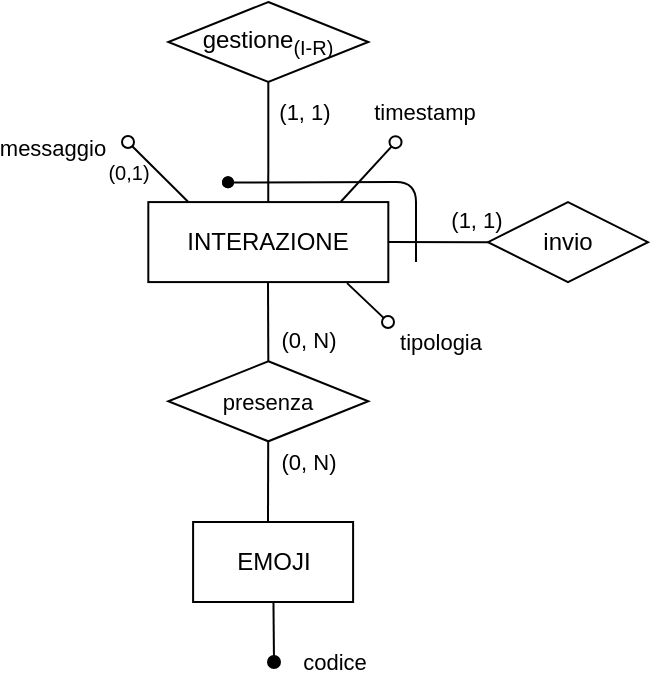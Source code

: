 <mxfile scale="1" border="10">
    <diagram id="-rriOPSDnHkLpZKLwRpb" name="Page-1">
        <mxGraphModel dx="3095" dy="1477" grid="1" gridSize="10" guides="1" tooltips="1" connect="1" arrows="1" fold="1" page="1" pageScale="1" pageWidth="850" pageHeight="1100" background="#FFFFFF" math="0" shadow="0">
            <root>
                <mxCell id="0"/>
                <mxCell id="1" parent="0"/>
                <mxCell id="408" value="INTERAZIONE" style="rounded=0;whiteSpace=wrap;html=1;" parent="1" vertex="1">
                    <mxGeometry x="-2379.84" y="-919.96" width="120" height="40" as="geometry"/>
                </mxCell>
                <mxCell id="415" value="codice" style="edgeStyle=none;jumpStyle=arc;html=1;startArrow=none;startFill=0;endArrow=oval;endFill=1;" parent="1" source="416" edge="1">
                    <mxGeometry x="1" y="30" relative="1" as="geometry">
                        <mxPoint x="-2317" y="-690" as="targetPoint"/>
                        <mxPoint x="-2279.84" y="-619.74" as="sourcePoint"/>
                        <mxPoint as="offset"/>
                    </mxGeometry>
                </mxCell>
                <mxCell id="416" value="EMOJI" style="whiteSpace=wrap;html=1;rounded=0;" parent="1" vertex="1">
                    <mxGeometry x="-2357.45" y="-760" width="80" height="40" as="geometry"/>
                </mxCell>
                <mxCell id="418" value="&lt;span style=&quot;color: rgb(0, 0, 0); font-family: Helvetica; font-size: 11px; font-style: normal; font-variant-ligatures: normal; font-variant-caps: normal; font-weight: 400; letter-spacing: normal; orphans: 2; text-align: center; text-indent: 0px; text-transform: none; widows: 2; word-spacing: 0px; -webkit-text-stroke-width: 0px; background-color: rgb(255, 255, 255); text-decoration-thickness: initial; text-decoration-style: initial; text-decoration-color: initial; float: none; display: inline !important;&quot;&gt;(1, 1)&lt;/span&gt;" style="edgeLabel;html=1;align=center;verticalAlign=middle;resizable=0;points=[];fontSize=11;fontFamily=Helvetica;fontColor=default;" parent="1" connectable="0" vertex="1">
                    <mxGeometry x="-2210.001" y="-910.386" as="geometry">
                        <mxPoint x="-6" y="-1" as="offset"/>
                    </mxGeometry>
                </mxCell>
                <mxCell id="419" style="edgeStyle=none;html=1;exitX=0;exitY=0.5;exitDx=0;exitDy=0;endArrow=none;endFill=0;" parent="1" source="420" target="408" edge="1">
                    <mxGeometry relative="1" as="geometry"/>
                </mxCell>
                <mxCell id="420" value="invio" style="rhombus;whiteSpace=wrap;html=1;" parent="1" vertex="1">
                    <mxGeometry x="-2210" y="-919.92" width="80" height="40" as="geometry"/>
                </mxCell>
                <mxCell id="423" value="(0, N)" style="edgeStyle=none;jumpStyle=arc;html=1;startArrow=none;startFill=0;endArrow=none;endFill=0;" parent="1" source="426" edge="1">
                    <mxGeometry x="-0.489" y="20" relative="1" as="geometry">
                        <mxPoint as="offset"/>
                        <mxPoint x="-2320" y="-760" as="targetPoint"/>
                        <Array as="points"/>
                    </mxGeometry>
                </mxCell>
                <mxCell id="424" style="edgeStyle=none;html=1;exitX=0.5;exitY=0;exitDx=0;exitDy=0;endArrow=none;endFill=0;" parent="1" source="426" edge="1">
                    <mxGeometry relative="1" as="geometry">
                        <mxPoint x="-2320" y="-880" as="targetPoint"/>
                    </mxGeometry>
                </mxCell>
                <mxCell id="425" value="(0, N)" style="edgeLabel;html=1;align=center;verticalAlign=middle;resizable=0;points=[];" parent="424" vertex="1" connectable="0">
                    <mxGeometry x="-0.371" y="3" relative="1" as="geometry">
                        <mxPoint x="23" y="2" as="offset"/>
                    </mxGeometry>
                </mxCell>
                <mxCell id="426" value="&lt;font style=&quot;font-size: 11px;&quot;&gt;presenza&lt;/font&gt;" style="rhombus;whiteSpace=wrap;html=1;rounded=0;" parent="1" vertex="1">
                    <mxGeometry x="-2369.84" y="-840.35" width="100" height="40" as="geometry"/>
                </mxCell>
                <mxCell id="430" value="" style="endArrow=oval;html=1;fillStyle=auto;strokeWidth=1;startSize=6;endSize=6;fillColor=#000000;startArrow=none;startFill=0;endFill=0;" parent="1" edge="1">
                    <mxGeometry width="50" height="50" relative="1" as="geometry">
                        <mxPoint x="-2359.842" y="-919.96" as="sourcePoint"/>
                        <mxPoint x="-2390" y="-950" as="targetPoint"/>
                    </mxGeometry>
                </mxCell>
                <mxCell id="431" value="messaggio" style="edgeLabel;html=1;align=center;verticalAlign=middle;resizable=0;points=[];" parent="430" connectable="0" vertex="1">
                    <mxGeometry x="0.479" y="1" relative="1" as="geometry">
                        <mxPoint x="-45" y="-6" as="offset"/>
                    </mxGeometry>
                </mxCell>
                <mxCell id="432" value="" style="endArrow=none;html=1;strokeColor=#000000;strokeWidth=1;fontColor=#FF0000;" parent="1" edge="1">
                    <mxGeometry width="50" height="50" relative="1" as="geometry">
                        <mxPoint x="-2340.14" y="-929.69" as="sourcePoint"/>
                        <mxPoint x="-2246" y="-890" as="targetPoint"/>
                        <Array as="points">
                            <mxPoint x="-2246" y="-930"/>
                        </Array>
                    </mxGeometry>
                </mxCell>
                <mxCell id="433" value="" style="shape=waypoint;fillStyle=solid;size=6;pointerEvents=1;points=[];fillColor=none;resizable=0;rotatable=0;perimeter=centerPerimeter;snapToPoint=1;strokeColor=#000000;fontColor=#FF0000;" parent="1" vertex="1">
                    <mxGeometry x="-2350" y="-939.92" width="20" height="20" as="geometry"/>
                </mxCell>
                <mxCell id="436" style="edgeStyle=none;html=1;exitX=0.5;exitY=1;exitDx=0;exitDy=0;endArrow=none;endFill=0;" parent="1" source="437" edge="1">
                    <mxGeometry relative="1" as="geometry">
                        <mxPoint x="-2319.863" y="-919.96" as="targetPoint"/>
                        <Array as="points"/>
                    </mxGeometry>
                </mxCell>
                <mxCell id="437" value="gestione&lt;sub&gt;(I-R)&lt;/sub&gt;" style="rhombus;whiteSpace=wrap;html=1;" parent="1" vertex="1">
                    <mxGeometry x="-2369.84" y="-1020" width="100" height="40" as="geometry"/>
                </mxCell>
                <mxCell id="439" value="" style="shape=waypoint;fillStyle=solid;size=6;pointerEvents=1;points=[];fillColor=none;resizable=0;rotatable=0;perimeter=centerPerimeter;snapToPoint=1;strokeColor=#000000;fontColor=#FF0000;" parent="1" vertex="1">
                    <mxGeometry x="-2350" y="-939.92" width="20" height="20" as="geometry"/>
                </mxCell>
                <mxCell id="440" value="&lt;span style=&quot;font-size: 11px; background-color: rgb(255, 255, 255);&quot;&gt;(1, 1)&lt;/span&gt;" style="text;html=1;align=center;verticalAlign=middle;resizable=0;points=[];autosize=1;strokeColor=none;fillColor=none;" parent="1" vertex="1">
                    <mxGeometry x="-2327.45" y="-980" width="50" height="30" as="geometry"/>
                </mxCell>
                <mxCell id="443" value="" style="endArrow=oval;html=1;fillStyle=auto;strokeWidth=1;startSize=6;endSize=6;fillColor=#000000;startArrow=none;startFill=0;endFill=0;strokeColor=#000000;exitX=0.828;exitY=1.013;exitDx=0;exitDy=0;exitPerimeter=0;" parent="1" source="408" edge="1">
                    <mxGeometry width="50" height="50" relative="1" as="geometry">
                        <mxPoint x="-2228.21" y="-829.26" as="sourcePoint"/>
                        <mxPoint x="-2260" y="-860" as="targetPoint"/>
                    </mxGeometry>
                </mxCell>
                <mxCell id="444" value="tipologia" style="edgeLabel;html=1;align=center;verticalAlign=middle;resizable=0;points=[];" parent="443" vertex="1" connectable="0">
                    <mxGeometry x="0.479" y="1" relative="1" as="geometry">
                        <mxPoint x="30" y="15" as="offset"/>
                    </mxGeometry>
                </mxCell>
                <mxCell id="445" value="&lt;font style=&quot;font-size: 10px;&quot;&gt;(0,1)&lt;/font&gt;" style="text;html=1;align=center;verticalAlign=middle;resizable=0;points=[];autosize=1;strokeColor=none;fillColor=none;fontColor=#000000;" parent="1" vertex="1">
                    <mxGeometry x="-2409.84" y="-949.92" width="40" height="30" as="geometry"/>
                </mxCell>
                <mxCell id="447" value="" style="endArrow=oval;html=1;fillStyle=auto;strokeWidth=1;startSize=6;endSize=6;fillColor=#000000;startArrow=none;startFill=0;endFill=0;exitX=0.8;exitY=0.002;exitDx=0;exitDy=0;exitPerimeter=0;" edge="1" parent="1" source="408" target="448">
                    <mxGeometry width="50" height="50" relative="1" as="geometry">
                        <mxPoint x="-2203.69" y="-919.92" as="sourcePoint"/>
                        <mxPoint x="-2229.45" y="-950.04" as="targetPoint"/>
                    </mxGeometry>
                </mxCell>
                <mxCell id="448" value="&lt;font style=&quot;font-size: 11px;&quot;&gt;timestamp&lt;/font&gt;" style="text;html=1;align=center;verticalAlign=middle;resizable=0;points=[];autosize=1;strokeColor=none;fillColor=none;" vertex="1" parent="1">
                    <mxGeometry x="-2277.45" y="-979.92" width="70" height="30" as="geometry"/>
                </mxCell>
            </root>
        </mxGraphModel>
    </diagram>
</mxfile>